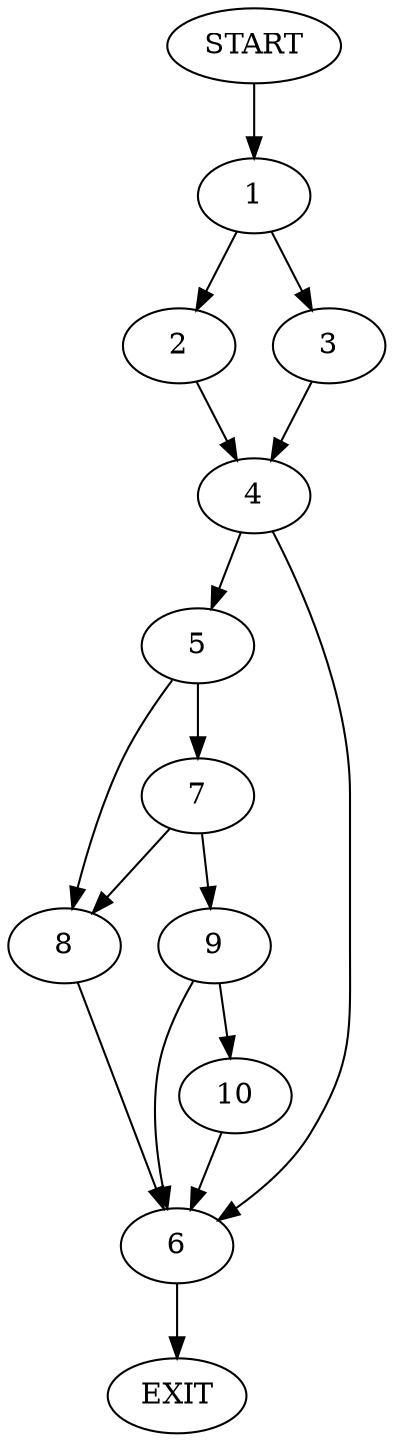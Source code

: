 digraph {
0 [label="START"]
11 [label="EXIT"]
0 -> 1
1 -> 2
1 -> 3
3 -> 4
2 -> 4
4 -> 5
4 -> 6
5 -> 7
5 -> 8
6 -> 11
7 -> 9
7 -> 8
8 -> 6
9 -> 10
9 -> 6
10 -> 6
}
